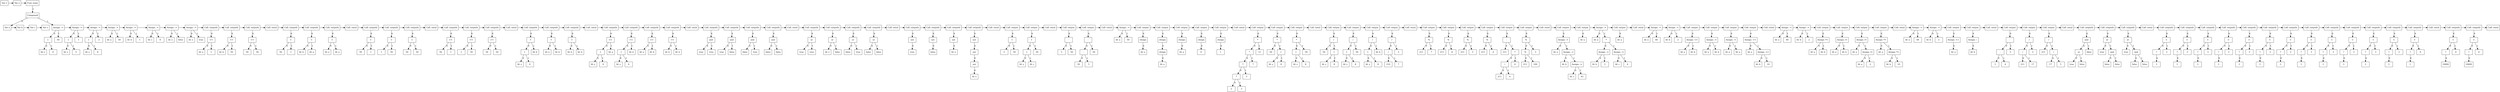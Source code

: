 digraph G {
node0 [label="Var y"; shape=box];
subgraph SibNames_0 {
rankdir="LR"; rank="same";
node0 [label="Var y"; shape=box];
node1 [label="Var x"; shape=box];
node497 [label="Func main"; shape=box];
}

subgraph SibPtrs_0 {
rankdir="LR";
node0 -> node1;
node1 -> node497;
}

subgraph childNames_497 {
rankdir="LR"; rank="same"; ordering=out
node496 [label="Compound"; shape=box];
}

subgraph childPtrs_497 {
rankdir="TB";
node497 -> node496 [label="1"];
}

subgraph childNames_496 {
rankdir="LR"; rank="same"; ordering=out
node2 [label="Var a"; shape=box];
node10 [label="Assign: :="; shape=box];
}

subgraph childPtrs_496 {
rankdir="TB";
node496 -> node2 [label="0"];
node496 -> node10 [label="1"];
}

subgraph SibNames_2 {
rankdir="LR"; rank="same";
node2 [label="Var a"; shape=box];
node3 [label="Var b"; shape=box];
node4 [label="Var c"; shape=box];
node5 [label="Var z"; shape=box];
}

subgraph SibPtrs_2 {
rankdir="LR";
node2 -> node3;
node3 -> node4;
node4 -> node5;
}

subgraph childNames_10 {
rankdir="LR"; rank="same"; ordering=out
node7 [label="["; shape=box];
node9 [label="50"; shape=box];
}

subgraph childPtrs_10 {
rankdir="TB";
node10 -> node7 [label="0"];
node10 -> node9 [label="1"];
}

subgraph childNames_7 {
rankdir="LR"; rank="same"; ordering=out
node8 [label="Id: y"; shape=box];
node6 [label="0"; shape=box];
}

subgraph childPtrs_7 {
rankdir="TB";
node7 -> node8 [label="0"];
node7 -> node6 [label="1"];
}

subgraph SibNames_10 {
rankdir="LR"; rank="same";
node10 [label="Assign: :="; shape=box];
node15 [label="Assign: :="; shape=box];
node20 [label="Assign: :="; shape=box];
node23 [label="Assign: :="; shape=box];
node26 [label="Assign: :="; shape=box];
node29 [label="Assign: :="; shape=box];
node32 [label="Assign: :="; shape=box];
node35 [label="Assign: :="; shape=box];
node39 [label="Call: outputb"; shape=box];
node43 [label="Call: outputb"; shape=box];
node47 [label="Call: outputb"; shape=box];
node48 [label="Call: outnl"; shape=box];
node52 [label="Call: outputb"; shape=box];
node56 [label="Call: outputb"; shape=box];
node60 [label="Call: outputb"; shape=box];
node61 [label="Call: outnl"; shape=box];
node65 [label="Call: outputb"; shape=box];
node69 [label="Call: outputb"; shape=box];
node73 [label="Call: outputb"; shape=box];
node74 [label="Call: outnl"; shape=box];
node78 [label="Call: outputb"; shape=box];
node82 [label="Call: outputb"; shape=box];
node86 [label="Call: outputb"; shape=box];
node87 [label="Call: outnl"; shape=box];
node93 [label="Call: outputb"; shape=box];
node97 [label="Call: outputb"; shape=box];
node101 [label="Call: outputb"; shape=box];
node102 [label="Call: outnl"; shape=box];
node108 [label="Call: outputb"; shape=box];
node114 [label="Call: outputb"; shape=box];
node118 [label="Call: outputb"; shape=box];
node122 [label="Call: outputb"; shape=box];
node123 [label="Call: outnl"; shape=box];
node127 [label="Call: outputb"; shape=box];
node131 [label="Call: outputb"; shape=box];
node135 [label="Call: outputb"; shape=box];
node139 [label="Call: outputb"; shape=box];
node140 [label="Call: outnl"; shape=box];
node144 [label="Call: outputb"; shape=box];
node148 [label="Call: outputb"; shape=box];
node152 [label="Call: outputb"; shape=box];
node156 [label="Call: outputb"; shape=box];
node157 [label="Call: outnl"; shape=box];
node160 [label="Call: outputb"; shape=box];
node163 [label="Call: outputb"; shape=box];
node166 [label="Call: outputb"; shape=box];
node171 [label="Call: outputb"; shape=box];
node172 [label="Call: outnl"; shape=box];
node176 [label="Call: output"; shape=box];
node182 [label="Call: output"; shape=box];
node183 [label="Call: outnl"; shape=box];
node187 [label="Call: output"; shape=box];
node193 [label="Call: output"; shape=box];
node194 [label="Call: outnl"; shape=box];
node197 [label="Assign: :="; shape=box];
node200 [label="Call: output"; shape=box];
node204 [label="Call: output"; shape=box];
node207 [label="Call: output"; shape=box];
node210 [label="Call: output"; shape=box];
node213 [label="Call: output"; shape=box];
node214 [label="Call: outnl"; shape=box];
node224 [label="Call: output"; shape=box];
node230 [label="Call: output"; shape=box];
node236 [label="Call: output"; shape=box];
node237 [label="Call: outnl"; shape=box];
node243 [label="Call: output"; shape=box];
node249 [label="Call: output"; shape=box];
node255 [label="Call: output"; shape=box];
node261 [label="Call: output"; shape=box];
node262 [label="Call: outnl"; shape=box];
node266 [label="Call: output"; shape=box];
node270 [label="Call: output"; shape=box];
node274 [label="Call: output"; shape=box];
node278 [label="Call: output"; shape=box];
node286 [label="Call: output"; shape=box];
node292 [label="Call: output"; shape=box];
node293 [label="Call: outnl"; shape=box];
node301 [label="Call: output"; shape=box];
node303 [label="Call: output"; shape=box];
node312 [label="Assign: :="; shape=box];
node314 [label="Call: output"; shape=box];
node315 [label="Call: outnl"; shape=box];
node318 [label="Assign: :="; shape=box];
node321 [label="Assign: :="; shape=box];
node325 [label="Call: output"; shape=box];
node329 [label="Call: output"; shape=box];
node333 [label="Call: output"; shape=box];
node339 [label="Call: output"; shape=box];
node340 [label="Call: outnl"; shape=box];
node343 [label="Assign: :="; shape=box];
node346 [label="Assign: :="; shape=box];
node350 [label="Call: output"; shape=box];
node354 [label="Call: output"; shape=box];
node360 [label="Call: output"; shape=box];
node366 [label="Call: output"; shape=box];
node367 [label="Call: outnl"; shape=box];
node370 [label="Assign: :="; shape=box];
node373 [label="Assign: :="; shape=box];
node376 [label="Call: output"; shape=box];
node379 [label="Call: output"; shape=box];
node380 [label="Call: outnl"; shape=box];
node386 [label="Call: output"; shape=box];
node392 [label="Call: output"; shape=box];
node398 [label="Call: output"; shape=box];
node399 [label="Call: outnl"; shape=box];
node405 [label="Call: outputb"; shape=box];
node411 [label="Call: outputb"; shape=box];
node417 [label="Call: outputb"; shape=box];
node418 [label="Call: outnl"; shape=box];
node423 [label="Call: outputb"; shape=box];
node428 [label="Call: outputb"; shape=box];
node433 [label="Call: outputb"; shape=box];
node438 [label="Call: outputb"; shape=box];
node443 [label="Call: outputb"; shape=box];
node448 [label="Call: outputb"; shape=box];
node453 [label="Call: outputb"; shape=box];
node458 [label="Call: outputb"; shape=box];
node463 [label="Call: outputb"; shape=box];
node468 [label="Call: outputb"; shape=box];
node473 [label="Call: outputb"; shape=box];
node478 [label="Call: outputb"; shape=box];
node483 [label="Call: outputb"; shape=box];
node484 [label="Call: outnl"; shape=box];
node489 [label="Call: outputb"; shape=box];
node494 [label="Call: outputb"; shape=box];
node495 [label="Call: outnl"; shape=box];
}

subgraph SibPtrs_10 {
rankdir="LR";
node10 -> node15;
node15 -> node20;
node20 -> node23;
node23 -> node26;
node26 -> node29;
node29 -> node32;
node32 -> node35;
node35 -> node39;
node39 -> node43;
node43 -> node47;
node47 -> node48;
node48 -> node52;
node52 -> node56;
node56 -> node60;
node60 -> node61;
node61 -> node65;
node65 -> node69;
node69 -> node73;
node73 -> node74;
node74 -> node78;
node78 -> node82;
node82 -> node86;
node86 -> node87;
node87 -> node93;
node93 -> node97;
node97 -> node101;
node101 -> node102;
node102 -> node108;
node108 -> node114;
node114 -> node118;
node118 -> node122;
node122 -> node123;
node123 -> node127;
node127 -> node131;
node131 -> node135;
node135 -> node139;
node139 -> node140;
node140 -> node144;
node144 -> node148;
node148 -> node152;
node152 -> node156;
node156 -> node157;
node157 -> node160;
node160 -> node163;
node163 -> node166;
node166 -> node171;
node171 -> node172;
node172 -> node176;
node176 -> node182;
node182 -> node183;
node183 -> node187;
node187 -> node193;
node193 -> node194;
node194 -> node197;
node197 -> node200;
node200 -> node204;
node204 -> node207;
node207 -> node210;
node210 -> node213;
node213 -> node214;
node214 -> node224;
node224 -> node230;
node230 -> node236;
node236 -> node237;
node237 -> node243;
node243 -> node249;
node249 -> node255;
node255 -> node261;
node261 -> node262;
node262 -> node266;
node266 -> node270;
node270 -> node274;
node274 -> node278;
node278 -> node286;
node286 -> node292;
node292 -> node293;
node293 -> node301;
node301 -> node303;
node303 -> node312;
node312 -> node314;
node314 -> node315;
node315 -> node318;
node318 -> node321;
node321 -> node325;
node325 -> node329;
node329 -> node333;
node333 -> node339;
node339 -> node340;
node340 -> node343;
node343 -> node346;
node346 -> node350;
node350 -> node354;
node354 -> node360;
node360 -> node366;
node366 -> node367;
node367 -> node370;
node370 -> node373;
node373 -> node376;
node376 -> node379;
node379 -> node380;
node380 -> node386;
node386 -> node392;
node392 -> node398;
node398 -> node399;
node399 -> node405;
node405 -> node411;
node411 -> node417;
node417 -> node418;
node418 -> node423;
node423 -> node428;
node428 -> node433;
node433 -> node438;
node438 -> node443;
node443 -> node448;
node448 -> node453;
node453 -> node458;
node458 -> node463;
node463 -> node468;
node468 -> node473;
node473 -> node478;
node478 -> node483;
node483 -> node484;
node484 -> node489;
node489 -> node494;
node494 -> node495;
}

subgraph childNames_15 {
rankdir="LR"; rank="same"; ordering=out
node12 [label="["; shape=box];
node14 [label="1"; shape=box];
}

subgraph childPtrs_15 {
rankdir="TB";
node15 -> node12 [label="0"];
node15 -> node14 [label="1"];
}

subgraph childNames_12 {
rankdir="LR"; rank="same"; ordering=out
node13 [label="Id: y"; shape=box];
node11 [label="5"; shape=box];
}

subgraph childPtrs_12 {
rankdir="TB";
node12 -> node13 [label="0"];
node12 -> node11 [label="1"];
}

subgraph childNames_20 {
rankdir="LR"; rank="same"; ordering=out
node17 [label="["; shape=box];
node19 [label="2"; shape=box];
}

subgraph childPtrs_20 {
rankdir="TB";
node20 -> node17 [label="0"];
node20 -> node19 [label="1"];
}

subgraph childNames_17 {
rankdir="LR"; rank="same"; ordering=out
node18 [label="Id: y"; shape=box];
node16 [label="8"; shape=box];
}

subgraph childPtrs_17 {
rankdir="TB";
node17 -> node18 [label="0"];
node17 -> node16 [label="1"];
}

subgraph childNames_23 {
rankdir="LR"; rank="same"; ordering=out
node21 [label="Id: a"; shape=box];
node22 [label="50"; shape=box];
}

subgraph childPtrs_23 {
rankdir="TB";
node23 -> node21 [label="0"];
node23 -> node22 [label="1"];
}

subgraph childNames_26 {
rankdir="LR"; rank="same"; ordering=out
node24 [label="Id: b"; shape=box];
node25 [label="1"; shape=box];
}

subgraph childPtrs_26 {
rankdir="TB";
node26 -> node24 [label="0"];
node26 -> node25 [label="1"];
}

subgraph childNames_29 {
rankdir="LR"; rank="same"; ordering=out
node27 [label="Id: c"; shape=box];
node28 [label="8"; shape=box];
}

subgraph childPtrs_29 {
rankdir="TB";
node29 -> node27 [label="0"];
node29 -> node28 [label="1"];
}

subgraph childNames_32 {
rankdir="LR"; rank="same"; ordering=out
node30 [label="Id: x"; shape=box];
node31 [label="false"; shape=box];
}

subgraph childPtrs_32 {
rankdir="TB";
node32 -> node30 [label="0"];
node32 -> node31 [label="1"];
}

subgraph childNames_35 {
rankdir="LR"; rank="same"; ordering=out
node33 [label="Id: z"; shape=box];
node34 [label="true"; shape=box];
}

subgraph childPtrs_35 {
rankdir="TB";
node35 -> node33 [label="0"];
node35 -> node34 [label="1"];
}

subgraph childNames_39 {
rankdir="LR"; rank="same"; ordering=out
node38 [label="<="; shape=box];
}

subgraph childPtrs_39 {
rankdir="TB";
node39 -> node38 [label="0"];
}

subgraph childNames_38 {
rankdir="LR"; rank="same"; ordering=out
node36 [label="Id: a"; shape=box];
node37 [label="1"; shape=box];
}

subgraph childPtrs_38 {
rankdir="TB";
node38 -> node36 [label="0"];
node38 -> node37 [label="1"];
}

subgraph childNames_43 {
rankdir="LR"; rank="same"; ordering=out
node42 [label="<="; shape=box];
}

subgraph childPtrs_43 {
rankdir="TB";
node43 -> node42 [label="0"];
}

subgraph childNames_42 {
rankdir="LR"; rank="same"; ordering=out
node40 [label="Id: b"; shape=box];
node41 [label="50"; shape=box];
}

subgraph childPtrs_42 {
rankdir="TB";
node42 -> node40 [label="0"];
node42 -> node41 [label="1"];
}

subgraph childNames_47 {
rankdir="LR"; rank="same"; ordering=out
node46 [label="<="; shape=box];
}

subgraph childPtrs_47 {
rankdir="TB";
node47 -> node46 [label="0"];
}

subgraph childNames_46 {
rankdir="LR"; rank="same"; ordering=out
node44 [label="50"; shape=box];
node45 [label="50"; shape=box];
}

subgraph childPtrs_46 {
rankdir="TB";
node46 -> node44 [label="0"];
node46 -> node45 [label="1"];
}

subgraph childNames_52 {
rankdir="LR"; rank="same"; ordering=out
node51 [label="<"; shape=box];
}

subgraph childPtrs_52 {
rankdir="TB";
node52 -> node51 [label="0"];
}

subgraph childNames_51 {
rankdir="LR"; rank="same"; ordering=out
node49 [label="50"; shape=box];
node50 [label="1"; shape=box];
}

subgraph childPtrs_51 {
rankdir="TB";
node51 -> node49 [label="0"];
node51 -> node50 [label="1"];
}

subgraph childNames_56 {
rankdir="LR"; rank="same"; ordering=out
node55 [label="<"; shape=box];
}

subgraph childPtrs_56 {
rankdir="TB";
node56 -> node55 [label="0"];
}

subgraph childNames_55 {
rankdir="LR"; rank="same"; ordering=out
node53 [label="Id: b"; shape=box];
node54 [label="Id: a"; shape=box];
}

subgraph childPtrs_55 {
rankdir="TB";
node55 -> node53 [label="0"];
node55 -> node54 [label="1"];
}

subgraph childNames_60 {
rankdir="LR"; rank="same"; ordering=out
node59 [label="<"; shape=box];
}

subgraph childPtrs_60 {
rankdir="TB";
node60 -> node59 [label="0"];
}

subgraph childNames_59 {
rankdir="LR"; rank="same"; ordering=out
node57 [label="Id: a"; shape=box];
node58 [label="Id: a"; shape=box];
}

subgraph childPtrs_59 {
rankdir="TB";
node59 -> node57 [label="0"];
node59 -> node58 [label="1"];
}

subgraph childNames_65 {
rankdir="LR"; rank="same"; ordering=out
node64 [label=">"; shape=box];
}

subgraph childPtrs_65 {
rankdir="TB";
node65 -> node64 [label="0"];
}

subgraph childNames_64 {
rankdir="LR"; rank="same"; ordering=out
node62 [label="50"; shape=box];
node63 [label="1"; shape=box];
}

subgraph childPtrs_64 {
rankdir="TB";
node64 -> node62 [label="0"];
node64 -> node63 [label="1"];
}

subgraph childNames_69 {
rankdir="LR"; rank="same"; ordering=out
node68 [label=">"; shape=box];
}

subgraph childPtrs_69 {
rankdir="TB";
node69 -> node68 [label="0"];
}

subgraph childNames_68 {
rankdir="LR"; rank="same"; ordering=out
node66 [label="1"; shape=box];
node67 [label="50"; shape=box];
}

subgraph childPtrs_68 {
rankdir="TB";
node68 -> node66 [label="0"];
node68 -> node67 [label="1"];
}

subgraph childNames_73 {
rankdir="LR"; rank="same"; ordering=out
node72 [label=">"; shape=box];
}

subgraph childPtrs_73 {
rankdir="TB";
node73 -> node72 [label="0"];
}

subgraph childNames_72 {
rankdir="LR"; rank="same"; ordering=out
node70 [label="50"; shape=box];
node71 [label="50"; shape=box];
}

subgraph childPtrs_72 {
rankdir="TB";
node72 -> node70 [label="0"];
node72 -> node71 [label="1"];
}

subgraph childNames_78 {
rankdir="LR"; rank="same"; ordering=out
node77 [label=">="; shape=box];
}

subgraph childPtrs_78 {
rankdir="TB";
node78 -> node77 [label="0"];
}

subgraph childNames_77 {
rankdir="LR"; rank="same"; ordering=out
node75 [label="50"; shape=box];
node76 [label="1"; shape=box];
}

subgraph childPtrs_77 {
rankdir="TB";
node77 -> node75 [label="0"];
node77 -> node76 [label="1"];
}

subgraph childNames_82 {
rankdir="LR"; rank="same"; ordering=out
node81 [label=">="; shape=box];
}

subgraph childPtrs_82 {
rankdir="TB";
node82 -> node81 [label="0"];
}

subgraph childNames_81 {
rankdir="LR"; rank="same"; ordering=out
node79 [label="1"; shape=box];
node80 [label="50"; shape=box];
}

subgraph childPtrs_81 {
rankdir="TB";
node81 -> node79 [label="0"];
node81 -> node80 [label="1"];
}

subgraph childNames_86 {
rankdir="LR"; rank="same"; ordering=out
node85 [label=">="; shape=box];
}

subgraph childPtrs_86 {
rankdir="TB";
node86 -> node85 [label="0"];
}

subgraph childNames_85 {
rankdir="LR"; rank="same"; ordering=out
node83 [label="50"; shape=box];
node84 [label="50"; shape=box];
}

subgraph childPtrs_85 {
rankdir="TB";
node85 -> node83 [label="0"];
node85 -> node84 [label="1"];
}

subgraph childNames_93 {
rankdir="LR"; rank="same"; ordering=out
node92 [label="="; shape=box];
}

subgraph childPtrs_93 {
rankdir="TB";
node93 -> node92 [label="0"];
}

subgraph childNames_92 {
rankdir="LR"; rank="same"; ordering=out
node89 [label="["; shape=box];
node91 [label="Id: b"; shape=box];
}

subgraph childPtrs_92 {
rankdir="TB";
node92 -> node89 [label="0"];
node92 -> node91 [label="1"];
}

subgraph childNames_89 {
rankdir="LR"; rank="same"; ordering=out
node90 [label="Id: y"; shape=box];
node88 [label="0"; shape=box];
}

subgraph childPtrs_89 {
rankdir="TB";
node89 -> node90 [label="0"];
node89 -> node88 [label="1"];
}

subgraph childNames_97 {
rankdir="LR"; rank="same"; ordering=out
node96 [label="="; shape=box];
}

subgraph childPtrs_97 {
rankdir="TB";
node97 -> node96 [label="0"];
}

subgraph childNames_96 {
rankdir="LR"; rank="same"; ordering=out
node94 [label="Id: a"; shape=box];
node95 [label="Id: b"; shape=box];
}

subgraph childPtrs_96 {
rankdir="TB";
node96 -> node94 [label="0"];
node96 -> node95 [label="1"];
}

subgraph childNames_101 {
rankdir="LR"; rank="same"; ordering=out
node100 [label="="; shape=box];
}

subgraph childPtrs_101 {
rankdir="TB";
node101 -> node100 [label="0"];
}

subgraph childNames_100 {
rankdir="LR"; rank="same"; ordering=out
node98 [label="Id: b"; shape=box];
node99 [label="Id: b"; shape=box];
}

subgraph childPtrs_100 {
rankdir="TB";
node100 -> node98 [label="0"];
node100 -> node99 [label="1"];
}

subgraph childNames_108 {
rankdir="LR"; rank="same"; ordering=out
node107 [label="><"; shape=box];
}

subgraph childPtrs_108 {
rankdir="TB";
node108 -> node107 [label="0"];
}

subgraph childNames_107 {
rankdir="LR"; rank="same"; ordering=out
node104 [label="["; shape=box];
node106 [label="Id: a"; shape=box];
}

subgraph childPtrs_107 {
rankdir="TB";
node107 -> node104 [label="0"];
node107 -> node106 [label="1"];
}

subgraph childNames_104 {
rankdir="LR"; rank="same"; ordering=out
node105 [label="Id: y"; shape=box];
node103 [label="0"; shape=box];
}

subgraph childPtrs_104 {
rankdir="TB";
node104 -> node105 [label="0"];
node104 -> node103 [label="1"];
}

subgraph childNames_114 {
rankdir="LR"; rank="same"; ordering=out
node113 [label="><"; shape=box];
}

subgraph childPtrs_114 {
rankdir="TB";
node114 -> node113 [label="0"];
}

subgraph childNames_113 {
rankdir="LR"; rank="same"; ordering=out
node110 [label="["; shape=box];
node112 [label="Id: b"; shape=box];
}

subgraph childPtrs_113 {
rankdir="TB";
node113 -> node110 [label="0"];
node113 -> node112 [label="1"];
}

subgraph childNames_110 {
rankdir="LR"; rank="same"; ordering=out
node111 [label="Id: y"; shape=box];
node109 [label="0"; shape=box];
}

subgraph childPtrs_110 {
rankdir="TB";
node110 -> node111 [label="0"];
node110 -> node109 [label="1"];
}

subgraph childNames_118 {
rankdir="LR"; rank="same"; ordering=out
node117 [label="><"; shape=box];
}

subgraph childPtrs_118 {
rankdir="TB";
node118 -> node117 [label="0"];
}

subgraph childNames_117 {
rankdir="LR"; rank="same"; ordering=out
node115 [label="Id: a"; shape=box];
node116 [label="Id: b"; shape=box];
}

subgraph childPtrs_117 {
rankdir="TB";
node117 -> node115 [label="0"];
node117 -> node116 [label="1"];
}

subgraph childNames_122 {
rankdir="LR"; rank="same"; ordering=out
node121 [label="><"; shape=box];
}

subgraph childPtrs_122 {
rankdir="TB";
node122 -> node121 [label="0"];
}

subgraph childNames_121 {
rankdir="LR"; rank="same"; ordering=out
node119 [label="Id: b"; shape=box];
node120 [label="Id: b"; shape=box];
}

subgraph childPtrs_121 {
rankdir="TB";
node121 -> node119 [label="0"];
node121 -> node120 [label="1"];
}

subgraph childNames_127 {
rankdir="LR"; rank="same"; ordering=out
node126 [label="and"; shape=box];
}

subgraph childPtrs_127 {
rankdir="TB";
node127 -> node126 [label="0"];
}

subgraph childNames_126 {
rankdir="LR"; rank="same"; ordering=out
node124 [label="true"; shape=box];
node125 [label="true"; shape=box];
}

subgraph childPtrs_126 {
rankdir="TB";
node126 -> node124 [label="0"];
node126 -> node125 [label="1"];
}

subgraph childNames_131 {
rankdir="LR"; rank="same"; ordering=out
node130 [label="and"; shape=box];
}

subgraph childPtrs_131 {
rankdir="TB";
node131 -> node130 [label="0"];
}

subgraph childNames_130 {
rankdir="LR"; rank="same"; ordering=out
node128 [label="true"; shape=box];
node129 [label="false"; shape=box];
}

subgraph childPtrs_130 {
rankdir="TB";
node130 -> node128 [label="0"];
node130 -> node129 [label="1"];
}

subgraph childNames_135 {
rankdir="LR"; rank="same"; ordering=out
node134 [label="and"; shape=box];
}

subgraph childPtrs_135 {
rankdir="TB";
node135 -> node134 [label="0"];
}

subgraph childNames_134 {
rankdir="LR"; rank="same"; ordering=out
node132 [label="false"; shape=box];
node133 [label="true"; shape=box];
}

subgraph childPtrs_134 {
rankdir="TB";
node134 -> node132 [label="0"];
node134 -> node133 [label="1"];
}

subgraph childNames_139 {
rankdir="LR"; rank="same"; ordering=out
node138 [label="and"; shape=box];
}

subgraph childPtrs_139 {
rankdir="TB";
node139 -> node138 [label="0"];
}

subgraph childNames_138 {
rankdir="LR"; rank="same"; ordering=out
node136 [label="false"; shape=box];
node137 [label="false"; shape=box];
}

subgraph childPtrs_138 {
rankdir="TB";
node138 -> node136 [label="0"];
node138 -> node137 [label="1"];
}

subgraph childNames_144 {
rankdir="LR"; rank="same"; ordering=out
node143 [label="or"; shape=box];
}

subgraph childPtrs_144 {
rankdir="TB";
node144 -> node143 [label="0"];
}

subgraph childNames_143 {
rankdir="LR"; rank="same"; ordering=out
node141 [label="true"; shape=box];
node142 [label="true"; shape=box];
}

subgraph childPtrs_143 {
rankdir="TB";
node143 -> node141 [label="0"];
node143 -> node142 [label="1"];
}

subgraph childNames_148 {
rankdir="LR"; rank="same"; ordering=out
node147 [label="or"; shape=box];
}

subgraph childPtrs_148 {
rankdir="TB";
node148 -> node147 [label="0"];
}

subgraph childNames_147 {
rankdir="LR"; rank="same"; ordering=out
node145 [label="Id: z"; shape=box];
node146 [label="false"; shape=box];
}

subgraph childPtrs_147 {
rankdir="TB";
node147 -> node145 [label="0"];
node147 -> node146 [label="1"];
}

subgraph childNames_152 {
rankdir="LR"; rank="same"; ordering=out
node151 [label="or"; shape=box];
}

subgraph childPtrs_152 {
rankdir="TB";
node152 -> node151 [label="0"];
}

subgraph childNames_151 {
rankdir="LR"; rank="same"; ordering=out
node149 [label="false"; shape=box];
node150 [label="true"; shape=box];
}

subgraph childPtrs_151 {
rankdir="TB";
node151 -> node149 [label="0"];
node151 -> node150 [label="1"];
}

subgraph childNames_156 {
rankdir="LR"; rank="same"; ordering=out
node155 [label="or"; shape=box];
}

subgraph childPtrs_156 {
rankdir="TB";
node156 -> node155 [label="0"];
}

subgraph childNames_155 {
rankdir="LR"; rank="same"; ordering=out
node153 [label="false"; shape=box];
node154 [label="false"; shape=box];
}

subgraph childPtrs_155 {
rankdir="TB";
node155 -> node153 [label="0"];
node155 -> node154 [label="1"];
}

subgraph childNames_160 {
rankdir="LR"; rank="same"; ordering=out
node159 [label="not"; shape=box];
}

subgraph childPtrs_160 {
rankdir="TB";
node160 -> node159 [label="0"];
}

subgraph childNames_159 {
rankdir="LR"; rank="same"; ordering=out
node158 [label="true"; shape=box];
}

subgraph childPtrs_159 {
rankdir="TB";
node159 -> node158 [label="0"];
}

subgraph childNames_163 {
rankdir="LR"; rank="same"; ordering=out
node162 [label="not"; shape=box];
}

subgraph childPtrs_163 {
rankdir="TB";
node163 -> node162 [label="0"];
}

subgraph childNames_162 {
rankdir="LR"; rank="same"; ordering=out
node161 [label="false"; shape=box];
}

subgraph childPtrs_162 {
rankdir="TB";
node162 -> node161 [label="0"];
}

subgraph childNames_166 {
rankdir="LR"; rank="same"; ordering=out
node165 [label="not"; shape=box];
}

subgraph childPtrs_166 {
rankdir="TB";
node166 -> node165 [label="0"];
}

subgraph childNames_165 {
rankdir="LR"; rank="same"; ordering=out
node164 [label="Id: x"; shape=box];
}

subgraph childPtrs_165 {
rankdir="TB";
node165 -> node164 [label="0"];
}

subgraph childNames_171 {
rankdir="LR"; rank="same"; ordering=out
node170 [label="not"; shape=box];
}

subgraph childPtrs_171 {
rankdir="TB";
node171 -> node170 [label="0"];
}

subgraph childNames_170 {
rankdir="LR"; rank="same"; ordering=out
node169 [label="not"; shape=box];
}

subgraph childPtrs_170 {
rankdir="TB";
node170 -> node169 [label="0"];
}

subgraph childNames_169 {
rankdir="LR"; rank="same"; ordering=out
node168 [label="not"; shape=box];
}

subgraph childPtrs_169 {
rankdir="TB";
node169 -> node168 [label="0"];
}

subgraph childNames_168 {
rankdir="LR"; rank="same"; ordering=out
node167 [label="Id: x"; shape=box];
}

subgraph childPtrs_168 {
rankdir="TB";
node168 -> node167 [label="0"];
}

subgraph childNames_176 {
rankdir="LR"; rank="same"; ordering=out
node175 [label="+"; shape=box];
}

subgraph childPtrs_176 {
rankdir="TB";
node176 -> node175 [label="0"];
}

subgraph childNames_175 {
rankdir="LR"; rank="same"; ordering=out
node173 [label="5"; shape=box];
node174 [label="50"; shape=box];
}

subgraph childPtrs_175 {
rankdir="TB";
node175 -> node173 [label="0"];
node175 -> node174 [label="1"];
}

subgraph childNames_182 {
rankdir="LR"; rank="same"; ordering=out
node181 [label="+"; shape=box];
}

subgraph childPtrs_182 {
rankdir="TB";
node182 -> node181 [label="0"];
}

subgraph childNames_181 {
rankdir="LR"; rank="same"; ordering=out
node178 [label="["; shape=box];
node180 [label="50"; shape=box];
}

subgraph childPtrs_181 {
rankdir="TB";
node181 -> node178 [label="0"];
node181 -> node180 [label="1"];
}

subgraph childNames_178 {
rankdir="LR"; rank="same"; ordering=out
node179 [label="Id: y"; shape=box];
node177 [label="Id: c"; shape=box];
}

subgraph childPtrs_178 {
rankdir="TB";
node178 -> node179 [label="0"];
node178 -> node177 [label="1"];
}

subgraph childNames_187 {
rankdir="LR"; rank="same"; ordering=out
node186 [label="-"; shape=box];
}

subgraph childPtrs_187 {
rankdir="TB";
node187 -> node186 [label="0"];
}

subgraph childNames_186 {
rankdir="LR"; rank="same"; ordering=out
node184 [label="5"; shape=box];
node185 [label="50"; shape=box];
}

subgraph childPtrs_186 {
rankdir="TB";
node186 -> node184 [label="0"];
node186 -> node185 [label="1"];
}

subgraph childNames_193 {
rankdir="LR"; rank="same"; ordering=out
node192 [label="-"; shape=box];
}

subgraph childPtrs_193 {
rankdir="TB";
node193 -> node192 [label="0"];
}

subgraph childNames_192 {
rankdir="LR"; rank="same"; ordering=out
node190 [label="-"; shape=box];
node191 [label="50"; shape=box];
}

subgraph childPtrs_192 {
rankdir="TB";
node192 -> node190 [label="0"];
node192 -> node191 [label="1"];
}

subgraph childNames_190 {
rankdir="LR"; rank="same"; ordering=out
node188 [label="30"; shape=box];
node189 [label="5"; shape=box];
}

subgraph childPtrs_190 {
rankdir="TB";
node190 -> node188 [label="0"];
node190 -> node189 [label="1"];
}

subgraph childNames_197 {
rankdir="LR"; rank="same"; ordering=out
node195 [label="Id: a"; shape=box];
node196 [label="50"; shape=box];
}

subgraph childPtrs_197 {
rankdir="TB";
node197 -> node195 [label="0"];
node197 -> node196 [label="1"];
}

subgraph childNames_200 {
rankdir="LR"; rank="same"; ordering=out
node199 [label="chsign"; shape=box];
}

subgraph childPtrs_200 {
rankdir="TB";
node200 -> node199 [label="0"];
}

subgraph childNames_199 {
rankdir="LR"; rank="same"; ordering=out
node198 [label="Id: a"; shape=box];
}

subgraph childPtrs_199 {
rankdir="TB";
node199 -> node198 [label="0"];
}

subgraph childNames_204 {
rankdir="LR"; rank="same"; ordering=out
node203 [label="chsign"; shape=box];
}

subgraph childPtrs_204 {
rankdir="TB";
node204 -> node203 [label="0"];
}

subgraph childNames_203 {
rankdir="LR"; rank="same"; ordering=out
node202 [label="chsign"; shape=box];
}

subgraph childPtrs_203 {
rankdir="TB";
node203 -> node202 [label="0"];
}

subgraph childNames_202 {
rankdir="LR"; rank="same"; ordering=out
node201 [label="Id: a"; shape=box];
}

subgraph childPtrs_202 {
rankdir="TB";
node202 -> node201 [label="0"];
}

subgraph childNames_207 {
rankdir="LR"; rank="same"; ordering=out
node206 [label="chsign"; shape=box];
}

subgraph childPtrs_207 {
rankdir="TB";
node207 -> node206 [label="0"];
}

subgraph childNames_206 {
rankdir="LR"; rank="same"; ordering=out
node205 [label="Id: a"; shape=box];
}

subgraph childPtrs_206 {
rankdir="TB";
node206 -> node205 [label="0"];
}

subgraph childNames_210 {
rankdir="LR"; rank="same"; ordering=out
node209 [label="chsign"; shape=box];
}

subgraph childPtrs_210 {
rankdir="TB";
node210 -> node209 [label="0"];
}

subgraph childNames_209 {
rankdir="LR"; rank="same"; ordering=out
node208 [label="0"; shape=box];
}

subgraph childPtrs_209 {
rankdir="TB";
node209 -> node208 [label="0"];
}

subgraph childNames_213 {
rankdir="LR"; rank="same"; ordering=out
node212 [label="chsign"; shape=box];
}

subgraph childPtrs_213 {
rankdir="TB";
node213 -> node212 [label="0"];
}

subgraph childNames_212 {
rankdir="LR"; rank="same"; ordering=out
node211 [label="1"; shape=box];
}

subgraph childPtrs_212 {
rankdir="TB";
node212 -> node211 [label="0"];
}

subgraph childNames_224 {
rankdir="LR"; rank="same"; ordering=out
node223 [label="*"; shape=box];
}

subgraph childPtrs_224 {
rankdir="TB";
node224 -> node223 [label="0"];
}

subgraph childNames_223 {
rankdir="LR"; rank="same"; ordering=out
node221 [label="*"; shape=box];
node222 [label="11"; shape=box];
}

subgraph childPtrs_223 {
rankdir="TB";
node223 -> node221 [label="0"];
node223 -> node222 [label="1"];
}

subgraph childNames_221 {
rankdir="LR"; rank="same"; ordering=out
node219 [label="*"; shape=box];
node220 [label="7"; shape=box];
}

subgraph childPtrs_221 {
rankdir="TB";
node221 -> node219 [label="0"];
node221 -> node220 [label="1"];
}

subgraph childNames_219 {
rankdir="LR"; rank="same"; ordering=out
node217 [label="*"; shape=box];
node218 [label="5"; shape=box];
}

subgraph childPtrs_219 {
rankdir="TB";
node219 -> node217 [label="0"];
node219 -> node218 [label="1"];
}

subgraph childNames_217 {
rankdir="LR"; rank="same"; ordering=out
node215 [label="2"; shape=box];
node216 [label="3"; shape=box];
}

subgraph childPtrs_217 {
rankdir="TB";
node217 -> node215 [label="0"];
node217 -> node216 [label="1"];
}

subgraph childNames_230 {
rankdir="LR"; rank="same"; ordering=out
node229 [label="*"; shape=box];
}

subgraph childPtrs_230 {
rankdir="TB";
node230 -> node229 [label="0"];
}

subgraph childNames_229 {
rankdir="LR"; rank="same"; ordering=out
node225 [label="50"; shape=box];
node227 [label="["; shape=box];
}

subgraph childPtrs_229 {
rankdir="TB";
node229 -> node225 [label="0"];
node229 -> node227 [label="1"];
}

subgraph childNames_227 {
rankdir="LR"; rank="same"; ordering=out
node228 [label="Id: y"; shape=box];
node226 [label="8"; shape=box];
}

subgraph childPtrs_227 {
rankdir="TB";
node227 -> node228 [label="0"];
node227 -> node226 [label="1"];
}

subgraph childNames_236 {
rankdir="LR"; rank="same"; ordering=out
node235 [label="*"; shape=box];
}

subgraph childPtrs_236 {
rankdir="TB";
node236 -> node235 [label="0"];
}

subgraph childNames_235 {
rankdir="LR"; rank="same"; ordering=out
node232 [label="["; shape=box];
node234 [label="50"; shape=box];
}

subgraph childPtrs_235 {
rankdir="TB";
node235 -> node232 [label="0"];
node235 -> node234 [label="1"];
}

subgraph childNames_232 {
rankdir="LR"; rank="same"; ordering=out
node233 [label="Id: y"; shape=box];
node231 [label="8"; shape=box];
}

subgraph childPtrs_232 {
rankdir="TB";
node232 -> node233 [label="0"];
node232 -> node231 [label="1"];
}

subgraph childNames_243 {
rankdir="LR"; rank="same"; ordering=out
node242 [label="/"; shape=box];
}

subgraph childPtrs_243 {
rankdir="TB";
node243 -> node242 [label="0"];
}

subgraph childNames_242 {
rankdir="LR"; rank="same"; ordering=out
node238 [label="50"; shape=box];
node240 [label="["; shape=box];
}

subgraph childPtrs_242 {
rankdir="TB";
node242 -> node238 [label="0"];
node242 -> node240 [label="1"];
}

subgraph childNames_240 {
rankdir="LR"; rank="same"; ordering=out
node241 [label="Id: y"; shape=box];
node239 [label="8"; shape=box];
}

subgraph childPtrs_240 {
rankdir="TB";
node240 -> node241 [label="0"];
node240 -> node239 [label="1"];
}

subgraph childNames_249 {
rankdir="LR"; rank="same"; ordering=out
node248 [label="/"; shape=box];
}

subgraph childPtrs_249 {
rankdir="TB";
node249 -> node248 [label="0"];
}

subgraph childNames_248 {
rankdir="LR"; rank="same"; ordering=out
node245 [label="["; shape=box];
node247 [label="50"; shape=box];
}

subgraph childPtrs_248 {
rankdir="TB";
node248 -> node245 [label="0"];
node248 -> node247 [label="1"];
}

subgraph childNames_245 {
rankdir="LR"; rank="same"; ordering=out
node246 [label="Id: y"; shape=box];
node244 [label="8"; shape=box];
}

subgraph childPtrs_245 {
rankdir="TB";
node245 -> node246 [label="0"];
node245 -> node244 [label="1"];
}

subgraph childNames_255 {
rankdir="LR"; rank="same"; ordering=out
node254 [label="/"; shape=box];
}

subgraph childPtrs_255 {
rankdir="TB";
node255 -> node254 [label="0"];
}

subgraph childNames_254 {
rankdir="LR"; rank="same"; ordering=out
node251 [label="["; shape=box];
node253 [label="Id: b"; shape=box];
}

subgraph childPtrs_254 {
rankdir="TB";
node254 -> node251 [label="0"];
node254 -> node253 [label="1"];
}

subgraph childNames_251 {
rankdir="LR"; rank="same"; ordering=out
node252 [label="Id: y"; shape=box];
node250 [label="8"; shape=box];
}

subgraph childPtrs_251 {
rankdir="TB";
node251 -> node252 [label="0"];
node251 -> node250 [label="1"];
}

subgraph childNames_261 {
rankdir="LR"; rank="same"; ordering=out
node260 [label="/"; shape=box];
}

subgraph childPtrs_261 {
rankdir="TB";
node261 -> node260 [label="0"];
}

subgraph childNames_260 {
rankdir="LR"; rank="same"; ordering=out
node258 [label="/"; shape=box];
node259 [label="3"; shape=box];
}

subgraph childPtrs_260 {
rankdir="TB";
node260 -> node258 [label="0"];
node260 -> node259 [label="1"];
}

subgraph childNames_258 {
rankdir="LR"; rank="same"; ordering=out
node256 [label="210"; shape=box];
node257 [label="7"; shape=box];
}

subgraph childPtrs_258 {
rankdir="TB";
node258 -> node256 [label="0"];
node258 -> node257 [label="1"];
}

subgraph childNames_266 {
rankdir="LR"; rank="same"; ordering=out
node265 [label="%"; shape=box];
}

subgraph childPtrs_266 {
rankdir="TB";
node266 -> node265 [label="0"];
}

subgraph childNames_265 {
rankdir="LR"; rank="same"; ordering=out
node263 [label="211"; shape=box];
node264 [label="7"; shape=box];
}

subgraph childPtrs_265 {
rankdir="TB";
node265 -> node263 [label="0"];
node265 -> node264 [label="1"];
}

subgraph childNames_270 {
rankdir="LR"; rank="same"; ordering=out
node269 [label="%"; shape=box];
}

subgraph childPtrs_270 {
rankdir="TB";
node270 -> node269 [label="0"];
}

subgraph childNames_269 {
rankdir="LR"; rank="same"; ordering=out
node267 [label="211"; shape=box];
node268 [label="6"; shape=box];
}

subgraph childPtrs_269 {
rankdir="TB";
node269 -> node267 [label="0"];
node269 -> node268 [label="1"];
}

subgraph childNames_274 {
rankdir="LR"; rank="same"; ordering=out
node273 [label="%"; shape=box];
}

subgraph childPtrs_274 {
rankdir="TB";
node274 -> node273 [label="0"];
}

subgraph childNames_273 {
rankdir="LR"; rank="same"; ordering=out
node271 [label="211"; shape=box];
node272 [label="5"; shape=box];
}

subgraph childPtrs_273 {
rankdir="TB";
node273 -> node271 [label="0"];
node273 -> node272 [label="1"];
}

subgraph childNames_278 {
rankdir="LR"; rank="same"; ordering=out
node277 [label="%"; shape=box];
}

subgraph childPtrs_278 {
rankdir="TB";
node278 -> node277 [label="0"];
}

subgraph childNames_277 {
rankdir="LR"; rank="same"; ordering=out
node275 [label="211"; shape=box];
node276 [label="4"; shape=box];
}

subgraph childPtrs_277 {
rankdir="TB";
node277 -> node275 [label="0"];
node277 -> node276 [label="1"];
}

subgraph childNames_286 {
rankdir="LR"; rank="same"; ordering=out
node285 [label="-"; shape=box];
}

subgraph childPtrs_286 {
rankdir="TB";
node286 -> node285 [label="0"];
}

subgraph childNames_285 {
rankdir="LR"; rank="same"; ordering=out
node279 [label="211"; shape=box];
node284 [label="*"; shape=box];
}

subgraph childPtrs_285 {
rankdir="TB";
node285 -> node279 [label="0"];
node285 -> node284 [label="1"];
}

subgraph childNames_284 {
rankdir="LR"; rank="same"; ordering=out
node282 [label="/"; shape=box];
node283 [label="4"; shape=box];
}

subgraph childPtrs_284 {
rankdir="TB";
node284 -> node282 [label="0"];
node284 -> node283 [label="1"];
}

subgraph childNames_282 {
rankdir="LR"; rank="same"; ordering=out
node280 [label="211"; shape=box];
node281 [label="4"; shape=box];
}

subgraph childPtrs_282 {
rankdir="TB";
node282 -> node280 [label="0"];
node282 -> node281 [label="1"];
}

subgraph childNames_292 {
rankdir="LR"; rank="same"; ordering=out
node291 [label="%"; shape=box];
}

subgraph childPtrs_292 {
rankdir="TB";
node292 -> node291 [label="0"];
}

subgraph childNames_291 {
rankdir="LR"; rank="same"; ordering=out
node289 [label="%"; shape=box];
node290 [label="3"; shape=box];
}

subgraph childPtrs_291 {
rankdir="TB";
node291 -> node289 [label="0"];
node291 -> node290 [label="1"];
}

subgraph childNames_289 {
rankdir="LR"; rank="same"; ordering=out
node287 [label="211"; shape=box];
node288 [label="100"; shape=box];
}

subgraph childPtrs_289 {
rankdir="TB";
node289 -> node287 [label="0"];
node289 -> node288 [label="1"];
}

subgraph childNames_301 {
rankdir="LR"; rank="same"; ordering=out
node300 [label="Assign: :="; shape=box];
}

subgraph childPtrs_301 {
rankdir="TB";
node301 -> node300 [label="0"];
}

subgraph childNames_300 {
rankdir="LR"; rank="same"; ordering=out
node294 [label="Id: a"; shape=box];
node299 [label="Assign: :="; shape=box];
}

subgraph childPtrs_300 {
rankdir="TB";
node300 -> node294 [label="0"];
node300 -> node299 [label="1"];
}

subgraph childNames_299 {
rankdir="LR"; rank="same"; ordering=out
node295 [label="Id: b"; shape=box];
node298 [label="Assign: :="; shape=box];
}

subgraph childPtrs_299 {
rankdir="TB";
node299 -> node295 [label="0"];
node299 -> node298 [label="1"];
}

subgraph childNames_298 {
rankdir="LR"; rank="same"; ordering=out
node296 [label="Id: c"; shape=box];
node297 [label="43"; shape=box];
}

subgraph childPtrs_298 {
rankdir="TB";
node298 -> node296 [label="0"];
node298 -> node297 [label="1"];
}

subgraph childNames_303 {
rankdir="LR"; rank="same"; ordering=out
node302 [label="Id: a"; shape=box];
}

subgraph childPtrs_303 {
rankdir="TB";
node303 -> node302 [label="0"];
}

subgraph childNames_312 {
rankdir="LR"; rank="same"; ordering=out
node304 [label="Id: a"; shape=box];
node311 [label="*"; shape=box];
}

subgraph childPtrs_312 {
rankdir="TB";
node312 -> node304 [label="0"];
node312 -> node311 [label="1"];
}

subgraph childNames_311 {
rankdir="LR"; rank="same"; ordering=out
node307 [label="Assign: :="; shape=box];
node310 [label="Assign: :="; shape=box];
}

subgraph childPtrs_311 {
rankdir="TB";
node311 -> node307 [label="0"];
node311 -> node310 [label="1"];
}

subgraph childNames_307 {
rankdir="LR"; rank="same"; ordering=out
node305 [label="Id: b"; shape=box];
node306 [label="3"; shape=box];
}

subgraph childPtrs_307 {
rankdir="TB";
node307 -> node305 [label="0"];
node307 -> node306 [label="1"];
}

subgraph childNames_310 {
rankdir="LR"; rank="same"; ordering=out
node308 [label="Id: c"; shape=box];
node309 [label="4"; shape=box];
}

subgraph childPtrs_310 {
rankdir="TB";
node310 -> node308 [label="0"];
node310 -> node309 [label="1"];
}

subgraph childNames_314 {
rankdir="LR"; rank="same"; ordering=out
node313 [label="Id: a"; shape=box];
}

subgraph childPtrs_314 {
rankdir="TB";
node314 -> node313 [label="0"];
}

subgraph childNames_318 {
rankdir="LR"; rank="same"; ordering=out
node316 [label="Id: a"; shape=box];
node317 [label="44"; shape=box];
}

subgraph childPtrs_318 {
rankdir="TB";
node318 -> node316 [label="0"];
node318 -> node317 [label="1"];
}

subgraph childNames_321 {
rankdir="LR"; rank="same"; ordering=out
node319 [label="Id: b"; shape=box];
node320 [label="2"; shape=box];
}

subgraph childPtrs_321 {
rankdir="TB";
node321 -> node319 [label="0"];
node321 -> node320 [label="1"];
}

subgraph childNames_325 {
rankdir="LR"; rank="same"; ordering=out
node324 [label="Assign: +="; shape=box];
}

subgraph childPtrs_325 {
rankdir="TB";
node325 -> node324 [label="0"];
}

subgraph childNames_324 {
rankdir="LR"; rank="same"; ordering=out
node322 [label="Id: a"; shape=box];
node323 [label="Id: b"; shape=box];
}

subgraph childPtrs_324 {
rankdir="TB";
node324 -> node322 [label="0"];
node324 -> node323 [label="1"];
}

subgraph childNames_329 {
rankdir="LR"; rank="same"; ordering=out
node328 [label="Assign: -="; shape=box];
}

subgraph childPtrs_329 {
rankdir="TB";
node329 -> node328 [label="0"];
}

subgraph childNames_328 {
rankdir="LR"; rank="same"; ordering=out
node326 [label="Id: a"; shape=box];
node327 [label="Id: b"; shape=box];
}

subgraph childPtrs_328 {
rankdir="TB";
node328 -> node326 [label="0"];
node328 -> node327 [label="1"];
}

subgraph childNames_333 {
rankdir="LR"; rank="same"; ordering=out
node332 [label="Assign: -="; shape=box];
}

subgraph childPtrs_333 {
rankdir="TB";
node333 -> node332 [label="0"];
}

subgraph childNames_332 {
rankdir="LR"; rank="same"; ordering=out
node330 [label="Id: a"; shape=box];
node331 [label="Id: a"; shape=box];
}

subgraph childPtrs_332 {
rankdir="TB";
node332 -> node330 [label="0"];
node332 -> node331 [label="1"];
}

subgraph childNames_339 {
rankdir="LR"; rank="same"; ordering=out
node338 [label="Assign: +="; shape=box];
}

subgraph childPtrs_339 {
rankdir="TB";
node339 -> node338 [label="0"];
}

subgraph childNames_338 {
rankdir="LR"; rank="same"; ordering=out
node334 [label="Id: a"; shape=box];
node337 [label="Assign: +="; shape=box];
}

subgraph childPtrs_338 {
rankdir="TB";
node338 -> node334 [label="0"];
node338 -> node337 [label="1"];
}

subgraph childNames_337 {
rankdir="LR"; rank="same"; ordering=out
node335 [label="Id: b"; shape=box];
node336 [label="10"; shape=box];
}

subgraph childPtrs_337 {
rankdir="TB";
node337 -> node335 [label="0"];
node337 -> node336 [label="1"];
}

subgraph childNames_343 {
rankdir="LR"; rank="same"; ordering=out
node341 [label="Id: a"; shape=box];
node342 [label="44"; shape=box];
}

subgraph childPtrs_343 {
rankdir="TB";
node343 -> node341 [label="0"];
node343 -> node342 [label="1"];
}

subgraph childNames_346 {
rankdir="LR"; rank="same"; ordering=out
node344 [label="Id: b"; shape=box];
node345 [label="2"; shape=box];
}

subgraph childPtrs_346 {
rankdir="TB";
node346 -> node344 [label="0"];
node346 -> node345 [label="1"];
}

subgraph childNames_350 {
rankdir="LR"; rank="same"; ordering=out
node349 [label="Assign: *="; shape=box];
}

subgraph childPtrs_350 {
rankdir="TB";
node350 -> node349 [label="0"];
}

subgraph childNames_349 {
rankdir="LR"; rank="same"; ordering=out
node347 [label="Id: a"; shape=box];
node348 [label="Id: b"; shape=box];
}

subgraph childPtrs_349 {
rankdir="TB";
node349 -> node347 [label="0"];
node349 -> node348 [label="1"];
}

subgraph childNames_354 {
rankdir="LR"; rank="same"; ordering=out
node353 [label="Assign: /="; shape=box];
}

subgraph childPtrs_354 {
rankdir="TB";
node354 -> node353 [label="0"];
}

subgraph childNames_353 {
rankdir="LR"; rank="same"; ordering=out
node351 [label="Id: a"; shape=box];
node352 [label="Id: b"; shape=box];
}

subgraph childPtrs_353 {
rankdir="TB";
node353 -> node351 [label="0"];
node353 -> node352 [label="1"];
}

subgraph childNames_360 {
rankdir="LR"; rank="same"; ordering=out
node359 [label="Assign: /="; shape=box];
}

subgraph childPtrs_360 {
rankdir="TB";
node360 -> node359 [label="0"];
}

subgraph childNames_359 {
rankdir="LR"; rank="same"; ordering=out
node355 [label="Id: a"; shape=box];
node358 [label="Assign: /="; shape=box];
}

subgraph childPtrs_359 {
rankdir="TB";
node359 -> node355 [label="0"];
node359 -> node358 [label="1"];
}

subgraph childNames_358 {
rankdir="LR"; rank="same"; ordering=out
node356 [label="Id: a"; shape=box];
node357 [label="2"; shape=box];
}

subgraph childPtrs_358 {
rankdir="TB";
node358 -> node356 [label="0"];
node358 -> node357 [label="1"];
}

subgraph childNames_366 {
rankdir="LR"; rank="same"; ordering=out
node365 [label="Assign: *="; shape=box];
}

subgraph childPtrs_366 {
rankdir="TB";
node366 -> node365 [label="0"];
}

subgraph childNames_365 {
rankdir="LR"; rank="same"; ordering=out
node361 [label="Id: a"; shape=box];
node364 [label="Assign: *="; shape=box];
}

subgraph childPtrs_365 {
rankdir="TB";
node365 -> node361 [label="0"];
node365 -> node364 [label="1"];
}

subgraph childNames_364 {
rankdir="LR"; rank="same"; ordering=out
node362 [label="Id: b"; shape=box];
node363 [label="10"; shape=box];
}

subgraph childPtrs_364 {
rankdir="TB";
node364 -> node362 [label="0"];
node364 -> node363 [label="1"];
}

subgraph childNames_370 {
rankdir="LR"; rank="same"; ordering=out
node368 [label="Id: a"; shape=box];
node369 [label="44"; shape=box];
}

subgraph childPtrs_370 {
rankdir="TB";
node370 -> node368 [label="0"];
node370 -> node369 [label="1"];
}

subgraph childNames_373 {
rankdir="LR"; rank="same"; ordering=out
node371 [label="Id: b"; shape=box];
node372 [label="2"; shape=box];
}

subgraph childPtrs_373 {
rankdir="TB";
node373 -> node371 [label="0"];
node373 -> node372 [label="1"];
}

subgraph childNames_376 {
rankdir="LR"; rank="same"; ordering=out
node375 [label="Assign: ++"; shape=box];
}

subgraph childPtrs_376 {
rankdir="TB";
node376 -> node375 [label="0"];
}

subgraph childNames_375 {
rankdir="LR"; rank="same"; ordering=out
node374 [label="Id: a"; shape=box];
}

subgraph childPtrs_375 {
rankdir="TB";
node375 -> node374 [label="0"];
}

subgraph childNames_379 {
rankdir="LR"; rank="same"; ordering=out
node378 [label="Assign: --"; shape=box];
}

subgraph childPtrs_379 {
rankdir="TB";
node379 -> node378 [label="0"];
}

subgraph childNames_378 {
rankdir="LR"; rank="same"; ordering=out
node377 [label="Id: b"; shape=box];
}

subgraph childPtrs_378 {
rankdir="TB";
node378 -> node377 [label="0"];
}

subgraph childNames_386 {
rankdir="LR"; rank="same"; ordering=out
node385 [label="-"; shape=box];
}

subgraph childPtrs_386 {
rankdir="TB";
node386 -> node385 [label="0"];
}

subgraph childNames_385 {
rankdir="LR"; rank="same"; ordering=out
node383 [label="-"; shape=box];
node384 [label="5"; shape=box];
}

subgraph childPtrs_385 {
rankdir="TB";
node385 -> node383 [label="0"];
node385 -> node384 [label="1"];
}

subgraph childNames_383 {
rankdir="LR"; rank="same"; ordering=out
node381 [label="3"; shape=box];
node382 [label="4"; shape=box];
}

subgraph childPtrs_383 {
rankdir="TB";
node383 -> node381 [label="0"];
node383 -> node382 [label="1"];
}

subgraph childNames_392 {
rankdir="LR"; rank="same"; ordering=out
node391 [label="/"; shape=box];
}

subgraph childPtrs_392 {
rankdir="TB";
node392 -> node391 [label="0"];
}

subgraph childNames_391 {
rankdir="LR"; rank="same"; ordering=out
node389 [label="/"; shape=box];
node390 [label="5"; shape=box];
}

subgraph childPtrs_391 {
rankdir="TB";
node391 -> node389 [label="0"];
node391 -> node390 [label="1"];
}

subgraph childNames_389 {
rankdir="LR"; rank="same"; ordering=out
node387 [label="211"; shape=box];
node388 [label="17"; shape=box];
}

subgraph childPtrs_389 {
rankdir="TB";
node389 -> node387 [label="0"];
node389 -> node388 [label="1"];
}

subgraph childNames_398 {
rankdir="LR"; rank="same"; ordering=out
node397 [label="/"; shape=box];
}

subgraph childPtrs_398 {
rankdir="TB";
node398 -> node397 [label="0"];
}

subgraph childNames_397 {
rankdir="LR"; rank="same"; ordering=out
node393 [label="211"; shape=box];
node396 [label="/"; shape=box];
}

subgraph childPtrs_397 {
rankdir="TB";
node397 -> node393 [label="0"];
node397 -> node396 [label="1"];
}

subgraph childNames_396 {
rankdir="LR"; rank="same"; ordering=out
node394 [label="17"; shape=box];
node395 [label="5"; shape=box];
}

subgraph childPtrs_396 {
rankdir="TB";
node396 -> node394 [label="0"];
node396 -> node395 [label="1"];
}

subgraph childNames_405 {
rankdir="LR"; rank="same"; ordering=out
node404 [label="and"; shape=box];
}

subgraph childPtrs_405 {
rankdir="TB";
node405 -> node404 [label="0"];
}

subgraph childNames_404 {
rankdir="LR"; rank="same"; ordering=out
node402 [label="or"; shape=box];
node403 [label="false"; shape=box];
}

subgraph childPtrs_404 {
rankdir="TB";
node404 -> node402 [label="0"];
node404 -> node403 [label="1"];
}

subgraph childNames_402 {
rankdir="LR"; rank="same"; ordering=out
node400 [label="true"; shape=box];
node401 [label="false"; shape=box];
}

subgraph childPtrs_402 {
rankdir="TB";
node402 -> node400 [label="0"];
node402 -> node401 [label="1"];
}

subgraph childNames_411 {
rankdir="LR"; rank="same"; ordering=out
node410 [label="or"; shape=box];
}

subgraph childPtrs_411 {
rankdir="TB";
node411 -> node410 [label="0"];
}

subgraph childNames_410 {
rankdir="LR"; rank="same"; ordering=out
node406 [label="true"; shape=box];
node409 [label="and"; shape=box];
}

subgraph childPtrs_410 {
rankdir="TB";
node410 -> node406 [label="0"];
node410 -> node409 [label="1"];
}

subgraph childNames_409 {
rankdir="LR"; rank="same"; ordering=out
node407 [label="false"; shape=box];
node408 [label="false"; shape=box];
}

subgraph childPtrs_409 {
rankdir="TB";
node409 -> node407 [label="0"];
node409 -> node408 [label="1"];
}

subgraph childNames_417 {
rankdir="LR"; rank="same"; ordering=out
node416 [label="or"; shape=box];
}

subgraph childPtrs_417 {
rankdir="TB";
node417 -> node416 [label="0"];
}

subgraph childNames_416 {
rankdir="LR"; rank="same"; ordering=out
node412 [label="true"; shape=box];
node415 [label="and"; shape=box];
}

subgraph childPtrs_416 {
rankdir="TB";
node416 -> node412 [label="0"];
node416 -> node415 [label="1"];
}

subgraph childNames_415 {
rankdir="LR"; rank="same"; ordering=out
node413 [label="false"; shape=box];
node414 [label="false"; shape=box];
}

subgraph childPtrs_415 {
rankdir="TB";
node415 -> node413 [label="0"];
node415 -> node414 [label="1"];
}

subgraph childNames_423 {
rankdir="LR"; rank="same"; ordering=out
node422 [label="<"; shape=box];
}

subgraph childPtrs_423 {
rankdir="TB";
node423 -> node422 [label="0"];
}

subgraph childNames_422 {
rankdir="LR"; rank="same"; ordering=out
node420 [label="?"; shape=box];
node421 [label="3"; shape=box];
}

subgraph childPtrs_422 {
rankdir="TB";
node422 -> node420 [label="0"];
node422 -> node421 [label="1"];
}

subgraph childNames_420 {
rankdir="LR"; rank="same"; ordering=out
node419 [label="3"; shape=box];
}

subgraph childPtrs_420 {
rankdir="TB";
node420 -> node419 [label="0"];
}

subgraph childNames_428 {
rankdir="LR"; rank="same"; ordering=out
node427 [label="<"; shape=box];
}

subgraph childPtrs_428 {
rankdir="TB";
node428 -> node427 [label="0"];
}

subgraph childNames_427 {
rankdir="LR"; rank="same"; ordering=out
node425 [label="?"; shape=box];
node426 [label="3"; shape=box];
}

subgraph childPtrs_427 {
rankdir="TB";
node427 -> node425 [label="0"];
node427 -> node426 [label="1"];
}

subgraph childNames_425 {
rankdir="LR"; rank="same"; ordering=out
node424 [label="3"; shape=box];
}

subgraph childPtrs_425 {
rankdir="TB";
node425 -> node424 [label="0"];
}

subgraph childNames_433 {
rankdir="LR"; rank="same"; ordering=out
node432 [label="<"; shape=box];
}

subgraph childPtrs_433 {
rankdir="TB";
node433 -> node432 [label="0"];
}

subgraph childNames_432 {
rankdir="LR"; rank="same"; ordering=out
node430 [label="?"; shape=box];
node431 [label="3"; shape=box];
}

subgraph childPtrs_432 {
rankdir="TB";
node432 -> node430 [label="0"];
node432 -> node431 [label="1"];
}

subgraph childNames_430 {
rankdir="LR"; rank="same"; ordering=out
node429 [label="3"; shape=box];
}

subgraph childPtrs_430 {
rankdir="TB";
node430 -> node429 [label="0"];
}

subgraph childNames_438 {
rankdir="LR"; rank="same"; ordering=out
node437 [label="<"; shape=box];
}

subgraph childPtrs_438 {
rankdir="TB";
node438 -> node437 [label="0"];
}

subgraph childNames_437 {
rankdir="LR"; rank="same"; ordering=out
node435 [label="?"; shape=box];
node436 [label="3"; shape=box];
}

subgraph childPtrs_437 {
rankdir="TB";
node437 -> node435 [label="0"];
node437 -> node436 [label="1"];
}

subgraph childNames_435 {
rankdir="LR"; rank="same"; ordering=out
node434 [label="3"; shape=box];
}

subgraph childPtrs_435 {
rankdir="TB";
node435 -> node434 [label="0"];
}

subgraph childNames_443 {
rankdir="LR"; rank="same"; ordering=out
node442 [label="<"; shape=box];
}

subgraph childPtrs_443 {
rankdir="TB";
node443 -> node442 [label="0"];
}

subgraph childNames_442 {
rankdir="LR"; rank="same"; ordering=out
node440 [label="?"; shape=box];
node441 [label="3"; shape=box];
}

subgraph childPtrs_442 {
rankdir="TB";
node442 -> node440 [label="0"];
node442 -> node441 [label="1"];
}

subgraph childNames_440 {
rankdir="LR"; rank="same"; ordering=out
node439 [label="3"; shape=box];
}

subgraph childPtrs_440 {
rankdir="TB";
node440 -> node439 [label="0"];
}

subgraph childNames_448 {
rankdir="LR"; rank="same"; ordering=out
node447 [label="<"; shape=box];
}

subgraph childPtrs_448 {
rankdir="TB";
node448 -> node447 [label="0"];
}

subgraph childNames_447 {
rankdir="LR"; rank="same"; ordering=out
node445 [label="?"; shape=box];
node446 [label="3"; shape=box];
}

subgraph childPtrs_447 {
rankdir="TB";
node447 -> node445 [label="0"];
node447 -> node446 [label="1"];
}

subgraph childNames_445 {
rankdir="LR"; rank="same"; ordering=out
node444 [label="3"; shape=box];
}

subgraph childPtrs_445 {
rankdir="TB";
node445 -> node444 [label="0"];
}

subgraph childNames_453 {
rankdir="LR"; rank="same"; ordering=out
node452 [label="<"; shape=box];
}

subgraph childPtrs_453 {
rankdir="TB";
node453 -> node452 [label="0"];
}

subgraph childNames_452 {
rankdir="LR"; rank="same"; ordering=out
node450 [label="?"; shape=box];
node451 [label="3"; shape=box];
}

subgraph childPtrs_452 {
rankdir="TB";
node452 -> node450 [label="0"];
node452 -> node451 [label="1"];
}

subgraph childNames_450 {
rankdir="LR"; rank="same"; ordering=out
node449 [label="3"; shape=box];
}

subgraph childPtrs_450 {
rankdir="TB";
node450 -> node449 [label="0"];
}

subgraph childNames_458 {
rankdir="LR"; rank="same"; ordering=out
node457 [label="<"; shape=box];
}

subgraph childPtrs_458 {
rankdir="TB";
node458 -> node457 [label="0"];
}

subgraph childNames_457 {
rankdir="LR"; rank="same"; ordering=out
node455 [label="?"; shape=box];
node456 [label="3"; shape=box];
}

subgraph childPtrs_457 {
rankdir="TB";
node457 -> node455 [label="0"];
node457 -> node456 [label="1"];
}

subgraph childNames_455 {
rankdir="LR"; rank="same"; ordering=out
node454 [label="3"; shape=box];
}

subgraph childPtrs_455 {
rankdir="TB";
node455 -> node454 [label="0"];
}

subgraph childNames_463 {
rankdir="LR"; rank="same"; ordering=out
node462 [label="<"; shape=box];
}

subgraph childPtrs_463 {
rankdir="TB";
node463 -> node462 [label="0"];
}

subgraph childNames_462 {
rankdir="LR"; rank="same"; ordering=out
node460 [label="?"; shape=box];
node461 [label="3"; shape=box];
}

subgraph childPtrs_462 {
rankdir="TB";
node462 -> node460 [label="0"];
node462 -> node461 [label="1"];
}

subgraph childNames_460 {
rankdir="LR"; rank="same"; ordering=out
node459 [label="3"; shape=box];
}

subgraph childPtrs_460 {
rankdir="TB";
node460 -> node459 [label="0"];
}

subgraph childNames_468 {
rankdir="LR"; rank="same"; ordering=out
node467 [label="<"; shape=box];
}

subgraph childPtrs_468 {
rankdir="TB";
node468 -> node467 [label="0"];
}

subgraph childNames_467 {
rankdir="LR"; rank="same"; ordering=out
node465 [label="?"; shape=box];
node466 [label="3"; shape=box];
}

subgraph childPtrs_467 {
rankdir="TB";
node467 -> node465 [label="0"];
node467 -> node466 [label="1"];
}

subgraph childNames_465 {
rankdir="LR"; rank="same"; ordering=out
node464 [label="3"; shape=box];
}

subgraph childPtrs_465 {
rankdir="TB";
node465 -> node464 [label="0"];
}

subgraph childNames_473 {
rankdir="LR"; rank="same"; ordering=out
node472 [label="<"; shape=box];
}

subgraph childPtrs_473 {
rankdir="TB";
node473 -> node472 [label="0"];
}

subgraph childNames_472 {
rankdir="LR"; rank="same"; ordering=out
node470 [label="?"; shape=box];
node471 [label="3"; shape=box];
}

subgraph childPtrs_472 {
rankdir="TB";
node472 -> node470 [label="0"];
node472 -> node471 [label="1"];
}

subgraph childNames_470 {
rankdir="LR"; rank="same"; ordering=out
node469 [label="3"; shape=box];
}

subgraph childPtrs_470 {
rankdir="TB";
node470 -> node469 [label="0"];
}

subgraph childNames_478 {
rankdir="LR"; rank="same"; ordering=out
node477 [label="<"; shape=box];
}

subgraph childPtrs_478 {
rankdir="TB";
node478 -> node477 [label="0"];
}

subgraph childNames_477 {
rankdir="LR"; rank="same"; ordering=out
node475 [label="?"; shape=box];
node476 [label="3"; shape=box];
}

subgraph childPtrs_477 {
rankdir="TB";
node477 -> node475 [label="0"];
node477 -> node476 [label="1"];
}

subgraph childNames_475 {
rankdir="LR"; rank="same"; ordering=out
node474 [label="3"; shape=box];
}

subgraph childPtrs_475 {
rankdir="TB";
node475 -> node474 [label="0"];
}

subgraph childNames_483 {
rankdir="LR"; rank="same"; ordering=out
node482 [label="="; shape=box];
}

subgraph childPtrs_483 {
rankdir="TB";
node483 -> node482 [label="0"];
}

subgraph childNames_482 {
rankdir="LR"; rank="same"; ordering=out
node480 [label="?"; shape=box];
node481 [label="0"; shape=box];
}

subgraph childPtrs_482 {
rankdir="TB";
node482 -> node480 [label="0"];
node482 -> node481 [label="1"];
}

subgraph childNames_480 {
rankdir="LR"; rank="same"; ordering=out
node479 [label="1"; shape=box];
}

subgraph childPtrs_480 {
rankdir="TB";
node480 -> node479 [label="0"];
}

subgraph childNames_489 {
rankdir="LR"; rank="same"; ordering=out
node488 [label=">"; shape=box];
}

subgraph childPtrs_489 {
rankdir="TB";
node489 -> node488 [label="0"];
}

subgraph childNames_488 {
rankdir="LR"; rank="same"; ordering=out
node486 [label="?"; shape=box];
node487 [label="0"; shape=box];
}

subgraph childPtrs_488 {
rankdir="TB";
node488 -> node486 [label="0"];
node488 -> node487 [label="1"];
}

subgraph childNames_486 {
rankdir="LR"; rank="same"; ordering=out
node485 [label="10000"; shape=box];
}

subgraph childPtrs_486 {
rankdir="TB";
node486 -> node485 [label="0"];
}

subgraph childNames_494 {
rankdir="LR"; rank="same"; ordering=out
node493 [label=">"; shape=box];
}

subgraph childPtrs_494 {
rankdir="TB";
node494 -> node493 [label="0"];
}

subgraph childNames_493 {
rankdir="LR"; rank="same"; ordering=out
node491 [label="?"; shape=box];
node492 [label="0"; shape=box];
}

subgraph childPtrs_493 {
rankdir="TB";
node493 -> node491 [label="0"];
node493 -> node492 [label="1"];
}

subgraph childNames_491 {
rankdir="LR"; rank="same"; ordering=out
node490 [label="10000"; shape=box];
}

subgraph childPtrs_491 {
rankdir="TB";
node491 -> node490 [label="0"];
}

}
